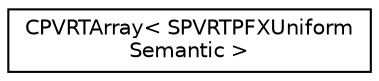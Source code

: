 digraph "Graphical Class Hierarchy"
{
  edge [fontname="Helvetica",fontsize="10",labelfontname="Helvetica",labelfontsize="10"];
  node [fontname="Helvetica",fontsize="10",shape=record];
  rankdir="LR";
  Node1 [label="CPVRTArray\< SPVRTPFXUniform\lSemantic \>",height=0.2,width=0.4,color="black", fillcolor="white", style="filled",URL="$class_c_p_v_r_t_array.html"];
}
